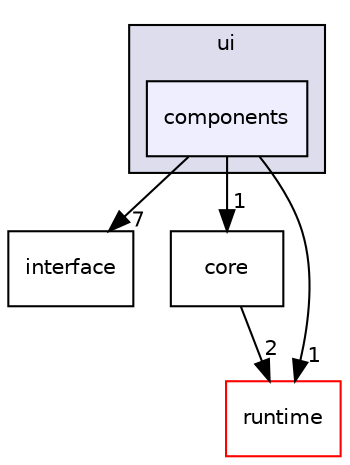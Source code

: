 digraph "engine/editor/ui/components" {
  compound=true
  node [ fontsize="10", fontname="Helvetica"];
  edge [ labelfontsize="10", labelfontname="Helvetica"];
  subgraph clusterdir_0d5edcbdfb88f6fb7e6433da08e1ca69 {
    graph [ bgcolor="#ddddee", pencolor="black", label="ui" fontname="Helvetica", fontsize="10", URL="dir_0d5edcbdfb88f6fb7e6433da08e1ca69.html"]
  dir_56e768b79572d2e98efb680403656294 [shape=box, label="components", style="filled", fillcolor="#eeeeff", pencolor="black", URL="dir_56e768b79572d2e98efb680403656294.html"];
  }
  dir_357b581bf03dffd8ee2517c634a4f7f9 [shape=box label="interface" URL="dir_357b581bf03dffd8ee2517c634a4f7f9.html"];
  dir_68d6a7abddc01fabacb6f229ef013b0e [shape=box label="core" URL="dir_68d6a7abddc01fabacb6f229ef013b0e.html"];
  dir_ccefa4bb736f38ca0efc8c5e8641d48d [shape=box label="runtime" fillcolor="white" style="filled" color="red" URL="dir_ccefa4bb736f38ca0efc8c5e8641d48d.html"];
  dir_56e768b79572d2e98efb680403656294->dir_357b581bf03dffd8ee2517c634a4f7f9 [headlabel="7", labeldistance=1.5 headhref="dir_000007_000005.html"];
  dir_56e768b79572d2e98efb680403656294->dir_68d6a7abddc01fabacb6f229ef013b0e [headlabel="1", labeldistance=1.5 headhref="dir_000007_000004.html"];
  dir_56e768b79572d2e98efb680403656294->dir_ccefa4bb736f38ca0efc8c5e8641d48d [headlabel="1", labeldistance=1.5 headhref="dir_000007_000009.html"];
  dir_68d6a7abddc01fabacb6f229ef013b0e->dir_ccefa4bb736f38ca0efc8c5e8641d48d [headlabel="2", labeldistance=1.5 headhref="dir_000004_000009.html"];
}
